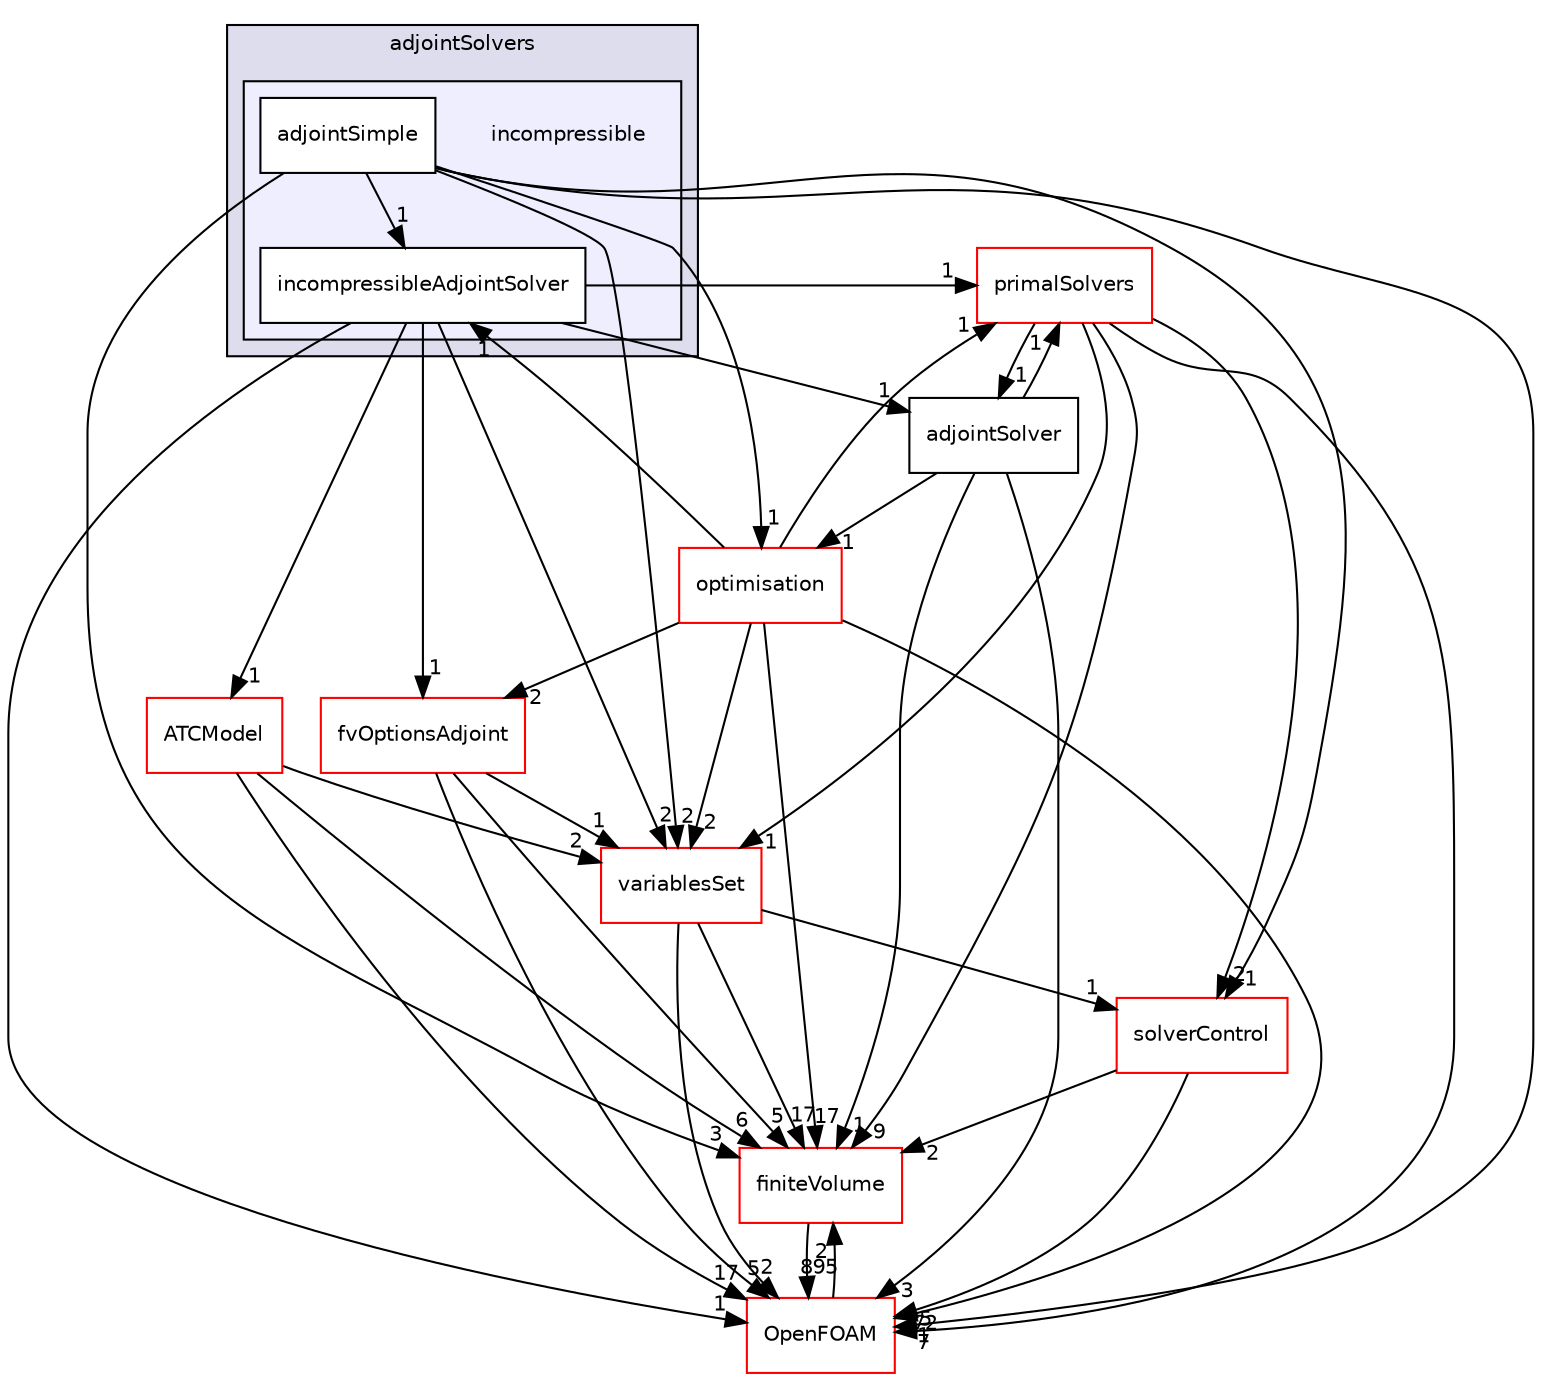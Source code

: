 digraph "src/optimisation/adjointOptimisation/adjoint/solvers/adjointSolvers/incompressible" {
  bgcolor=transparent;
  compound=true
  node [ fontsize="10", fontname="Helvetica"];
  edge [ labelfontsize="10", labelfontname="Helvetica"];
  subgraph clusterdir_e795448d0a5c64e27ea31dc3355a03a6 {
    graph [ bgcolor="#ddddee", pencolor="black", label="adjointSolvers" fontname="Helvetica", fontsize="10", URL="dir_e795448d0a5c64e27ea31dc3355a03a6.html"]
  subgraph clusterdir_b49ff25875ce6c05d657e090e4369d3d {
    graph [ bgcolor="#eeeeff", pencolor="black", label="" URL="dir_b49ff25875ce6c05d657e090e4369d3d.html"];
    dir_b49ff25875ce6c05d657e090e4369d3d [shape=plaintext label="incompressible"];
    dir_457081c026da7d1e44adcd48d7c6463a [shape=box label="adjointSimple" color="black" fillcolor="white" style="filled" URL="dir_457081c026da7d1e44adcd48d7c6463a.html"];
    dir_f082481859eebd31d0a7c3f9d3d27e24 [shape=box label="incompressibleAdjointSolver" color="black" fillcolor="white" style="filled" URL="dir_f082481859eebd31d0a7c3f9d3d27e24.html"];
  }
  }
  dir_9bd15774b555cf7259a6fa18f99fe99b [shape=box label="finiteVolume" color="red" URL="dir_9bd15774b555cf7259a6fa18f99fe99b.html"];
  dir_35080156185aa14840755a50bbfcd980 [shape=box label="primalSolvers" color="red" URL="dir_35080156185aa14840755a50bbfcd980.html"];
  dir_5493408f4bfc7f66e9c40b29dec9c55a [shape=box label="adjointSolver" URL="dir_5493408f4bfc7f66e9c40b29dec9c55a.html"];
  dir_82b349c0e8ea4c9c5c625d4e54cb5790 [shape=box label="fvOptionsAdjoint" color="red" URL="dir_82b349c0e8ea4c9c5c625d4e54cb5790.html"];
  dir_4c08a66c3363b1709c4529c1c6cd2d18 [shape=box label="optimisation" color="red" URL="dir_4c08a66c3363b1709c4529c1c6cd2d18.html"];
  dir_54e2bdabc2921f49c73b33c8cf47c961 [shape=box label="solverControl" color="red" URL="dir_54e2bdabc2921f49c73b33c8cf47c961.html"];
  dir_195a59111b2a8c42961aaea2cfc6eba5 [shape=box label="variablesSet" color="red" URL="dir_195a59111b2a8c42961aaea2cfc6eba5.html"];
  dir_6019e2ba756911614deb7d1618097af1 [shape=box label="ATCModel" color="red" URL="dir_6019e2ba756911614deb7d1618097af1.html"];
  dir_c5473ff19b20e6ec4dfe5c310b3778a8 [shape=box label="OpenFOAM" color="red" URL="dir_c5473ff19b20e6ec4dfe5c310b3778a8.html"];
  dir_9bd15774b555cf7259a6fa18f99fe99b->dir_c5473ff19b20e6ec4dfe5c310b3778a8 [headlabel="895", labeldistance=1.5 headhref="dir_000814_002151.html"];
  dir_457081c026da7d1e44adcd48d7c6463a->dir_9bd15774b555cf7259a6fa18f99fe99b [headlabel="3", labeldistance=1.5 headhref="dir_002899_000814.html"];
  dir_457081c026da7d1e44adcd48d7c6463a->dir_4c08a66c3363b1709c4529c1c6cd2d18 [headlabel="1", labeldistance=1.5 headhref="dir_002899_002834.html"];
  dir_457081c026da7d1e44adcd48d7c6463a->dir_54e2bdabc2921f49c73b33c8cf47c961 [headlabel="1", labeldistance=1.5 headhref="dir_002899_002909.html"];
  dir_457081c026da7d1e44adcd48d7c6463a->dir_195a59111b2a8c42961aaea2cfc6eba5 [headlabel="2", labeldistance=1.5 headhref="dir_002899_002915.html"];
  dir_457081c026da7d1e44adcd48d7c6463a->dir_f082481859eebd31d0a7c3f9d3d27e24 [headlabel="1", labeldistance=1.5 headhref="dir_002899_002900.html"];
  dir_457081c026da7d1e44adcd48d7c6463a->dir_c5473ff19b20e6ec4dfe5c310b3778a8 [headlabel="1", labeldistance=1.5 headhref="dir_002899_002151.html"];
  dir_35080156185aa14840755a50bbfcd980->dir_9bd15774b555cf7259a6fa18f99fe99b [headlabel="9", labeldistance=1.5 headhref="dir_002901_000814.html"];
  dir_35080156185aa14840755a50bbfcd980->dir_5493408f4bfc7f66e9c40b29dec9c55a [headlabel="1", labeldistance=1.5 headhref="dir_002901_002897.html"];
  dir_35080156185aa14840755a50bbfcd980->dir_54e2bdabc2921f49c73b33c8cf47c961 [headlabel="2", labeldistance=1.5 headhref="dir_002901_002909.html"];
  dir_35080156185aa14840755a50bbfcd980->dir_195a59111b2a8c42961aaea2cfc6eba5 [headlabel="1", labeldistance=1.5 headhref="dir_002901_002915.html"];
  dir_35080156185aa14840755a50bbfcd980->dir_c5473ff19b20e6ec4dfe5c310b3778a8 [headlabel="7", labeldistance=1.5 headhref="dir_002901_002151.html"];
  dir_5493408f4bfc7f66e9c40b29dec9c55a->dir_9bd15774b555cf7259a6fa18f99fe99b [headlabel="1", labeldistance=1.5 headhref="dir_002897_000814.html"];
  dir_5493408f4bfc7f66e9c40b29dec9c55a->dir_35080156185aa14840755a50bbfcd980 [headlabel="1", labeldistance=1.5 headhref="dir_002897_002901.html"];
  dir_5493408f4bfc7f66e9c40b29dec9c55a->dir_4c08a66c3363b1709c4529c1c6cd2d18 [headlabel="1", labeldistance=1.5 headhref="dir_002897_002834.html"];
  dir_5493408f4bfc7f66e9c40b29dec9c55a->dir_c5473ff19b20e6ec4dfe5c310b3778a8 [headlabel="3", labeldistance=1.5 headhref="dir_002897_002151.html"];
  dir_82b349c0e8ea4c9c5c625d4e54cb5790->dir_9bd15774b555cf7259a6fa18f99fe99b [headlabel="5", labeldistance=1.5 headhref="dir_002816_000814.html"];
  dir_82b349c0e8ea4c9c5c625d4e54cb5790->dir_195a59111b2a8c42961aaea2cfc6eba5 [headlabel="1", labeldistance=1.5 headhref="dir_002816_002915.html"];
  dir_82b349c0e8ea4c9c5c625d4e54cb5790->dir_c5473ff19b20e6ec4dfe5c310b3778a8 [headlabel="5", labeldistance=1.5 headhref="dir_002816_002151.html"];
  dir_4c08a66c3363b1709c4529c1c6cd2d18->dir_9bd15774b555cf7259a6fa18f99fe99b [headlabel="17", labeldistance=1.5 headhref="dir_002834_000814.html"];
  dir_4c08a66c3363b1709c4529c1c6cd2d18->dir_35080156185aa14840755a50bbfcd980 [headlabel="1", labeldistance=1.5 headhref="dir_002834_002901.html"];
  dir_4c08a66c3363b1709c4529c1c6cd2d18->dir_82b349c0e8ea4c9c5c625d4e54cb5790 [headlabel="2", labeldistance=1.5 headhref="dir_002834_002816.html"];
  dir_4c08a66c3363b1709c4529c1c6cd2d18->dir_195a59111b2a8c42961aaea2cfc6eba5 [headlabel="2", labeldistance=1.5 headhref="dir_002834_002915.html"];
  dir_4c08a66c3363b1709c4529c1c6cd2d18->dir_f082481859eebd31d0a7c3f9d3d27e24 [headlabel="1", labeldistance=1.5 headhref="dir_002834_002900.html"];
  dir_4c08a66c3363b1709c4529c1c6cd2d18->dir_c5473ff19b20e6ec4dfe5c310b3778a8 [headlabel="72", labeldistance=1.5 headhref="dir_002834_002151.html"];
  dir_54e2bdabc2921f49c73b33c8cf47c961->dir_9bd15774b555cf7259a6fa18f99fe99b [headlabel="2", labeldistance=1.5 headhref="dir_002909_000814.html"];
  dir_54e2bdabc2921f49c73b33c8cf47c961->dir_c5473ff19b20e6ec4dfe5c310b3778a8 [headlabel="5", labeldistance=1.5 headhref="dir_002909_002151.html"];
  dir_195a59111b2a8c42961aaea2cfc6eba5->dir_9bd15774b555cf7259a6fa18f99fe99b [headlabel="17", labeldistance=1.5 headhref="dir_002915_000814.html"];
  dir_195a59111b2a8c42961aaea2cfc6eba5->dir_54e2bdabc2921f49c73b33c8cf47c961 [headlabel="1", labeldistance=1.5 headhref="dir_002915_002909.html"];
  dir_195a59111b2a8c42961aaea2cfc6eba5->dir_c5473ff19b20e6ec4dfe5c310b3778a8 [headlabel="2", labeldistance=1.5 headhref="dir_002915_002151.html"];
  dir_f082481859eebd31d0a7c3f9d3d27e24->dir_35080156185aa14840755a50bbfcd980 [headlabel="1", labeldistance=1.5 headhref="dir_002900_002901.html"];
  dir_f082481859eebd31d0a7c3f9d3d27e24->dir_5493408f4bfc7f66e9c40b29dec9c55a [headlabel="1", labeldistance=1.5 headhref="dir_002900_002897.html"];
  dir_f082481859eebd31d0a7c3f9d3d27e24->dir_82b349c0e8ea4c9c5c625d4e54cb5790 [headlabel="1", labeldistance=1.5 headhref="dir_002900_002816.html"];
  dir_f082481859eebd31d0a7c3f9d3d27e24->dir_195a59111b2a8c42961aaea2cfc6eba5 [headlabel="2", labeldistance=1.5 headhref="dir_002900_002915.html"];
  dir_f082481859eebd31d0a7c3f9d3d27e24->dir_6019e2ba756911614deb7d1618097af1 [headlabel="1", labeldistance=1.5 headhref="dir_002900_002785.html"];
  dir_f082481859eebd31d0a7c3f9d3d27e24->dir_c5473ff19b20e6ec4dfe5c310b3778a8 [headlabel="1", labeldistance=1.5 headhref="dir_002900_002151.html"];
  dir_6019e2ba756911614deb7d1618097af1->dir_9bd15774b555cf7259a6fa18f99fe99b [headlabel="6", labeldistance=1.5 headhref="dir_002785_000814.html"];
  dir_6019e2ba756911614deb7d1618097af1->dir_195a59111b2a8c42961aaea2cfc6eba5 [headlabel="2", labeldistance=1.5 headhref="dir_002785_002915.html"];
  dir_6019e2ba756911614deb7d1618097af1->dir_c5473ff19b20e6ec4dfe5c310b3778a8 [headlabel="17", labeldistance=1.5 headhref="dir_002785_002151.html"];
  dir_c5473ff19b20e6ec4dfe5c310b3778a8->dir_9bd15774b555cf7259a6fa18f99fe99b [headlabel="2", labeldistance=1.5 headhref="dir_002151_000814.html"];
}
